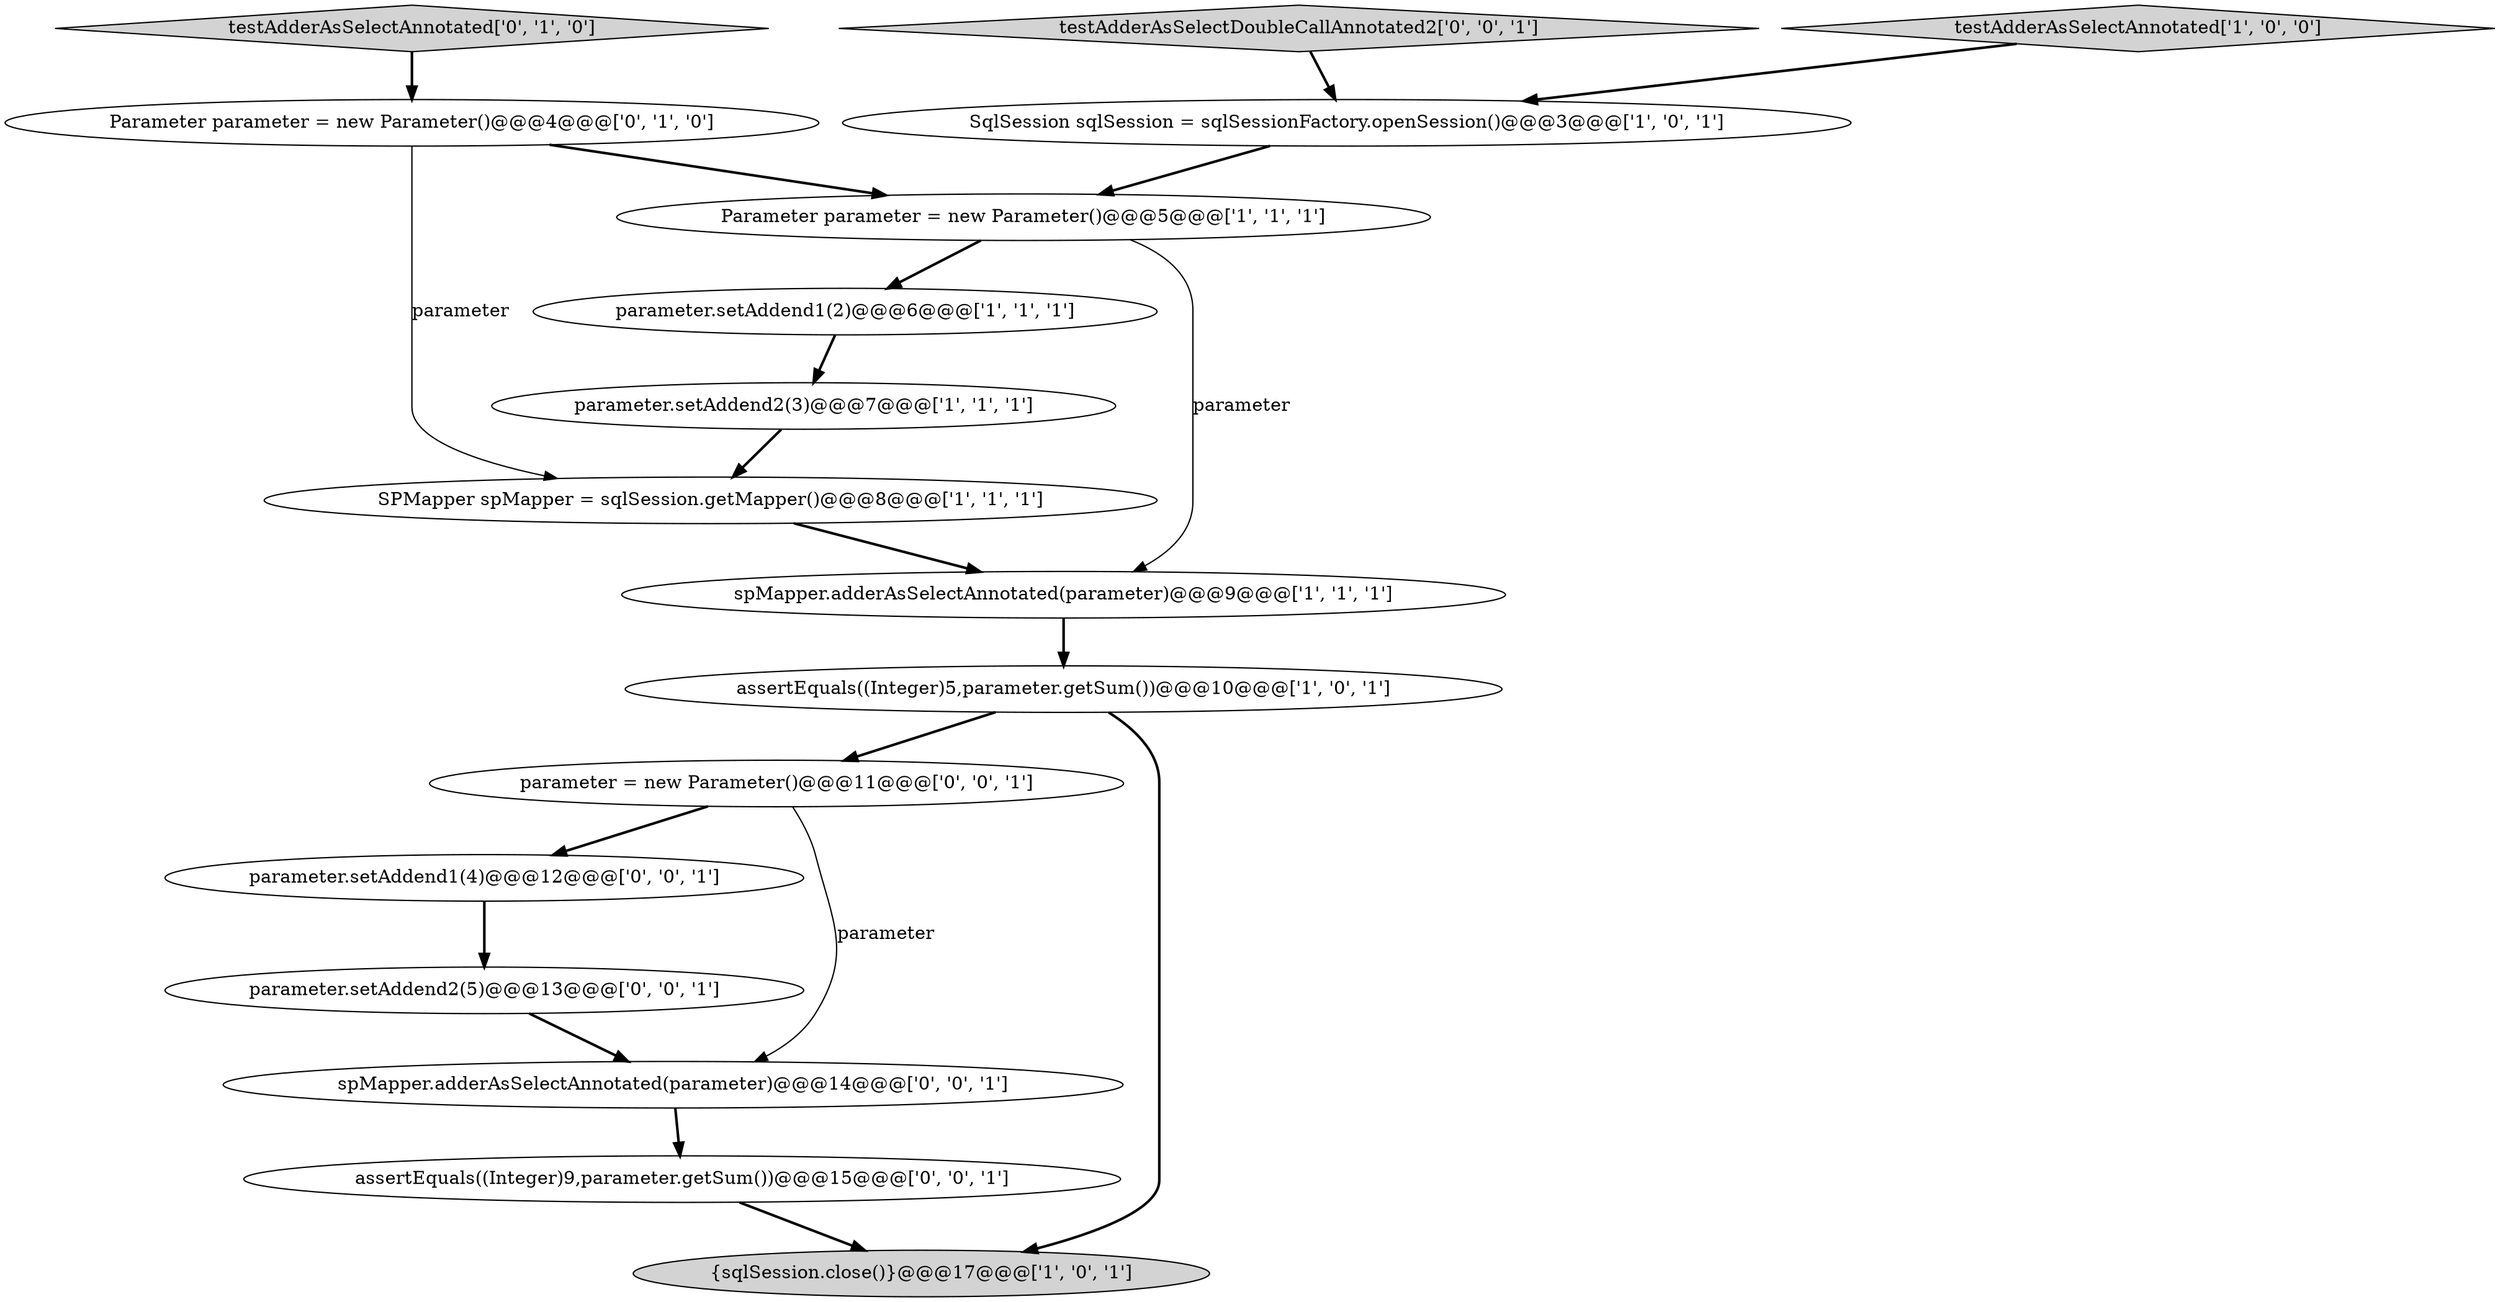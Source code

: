 digraph {
3 [style = filled, label = "parameter.setAddend1(2)@@@6@@@['1', '1', '1']", fillcolor = white, shape = ellipse image = "AAA0AAABBB1BBB"];
14 [style = filled, label = "parameter = new Parameter()@@@11@@@['0', '0', '1']", fillcolor = white, shape = ellipse image = "AAA0AAABBB3BBB"];
0 [style = filled, label = "parameter.setAddend2(3)@@@7@@@['1', '1', '1']", fillcolor = white, shape = ellipse image = "AAA0AAABBB1BBB"];
10 [style = filled, label = "Parameter parameter = new Parameter()@@@4@@@['0', '1', '0']", fillcolor = white, shape = ellipse image = "AAA0AAABBB2BBB"];
4 [style = filled, label = "assertEquals((Integer)5,parameter.getSum())@@@10@@@['1', '0', '1']", fillcolor = white, shape = ellipse image = "AAA0AAABBB1BBB"];
2 [style = filled, label = "SqlSession sqlSession = sqlSessionFactory.openSession()@@@3@@@['1', '0', '1']", fillcolor = white, shape = ellipse image = "AAA0AAABBB1BBB"];
5 [style = filled, label = "{sqlSession.close()}@@@17@@@['1', '0', '1']", fillcolor = lightgray, shape = ellipse image = "AAA0AAABBB1BBB"];
11 [style = filled, label = "parameter.setAddend2(5)@@@13@@@['0', '0', '1']", fillcolor = white, shape = ellipse image = "AAA0AAABBB3BBB"];
15 [style = filled, label = "testAdderAsSelectDoubleCallAnnotated2['0', '0', '1']", fillcolor = lightgray, shape = diamond image = "AAA0AAABBB3BBB"];
16 [style = filled, label = "parameter.setAddend1(4)@@@12@@@['0', '0', '1']", fillcolor = white, shape = ellipse image = "AAA0AAABBB3BBB"];
13 [style = filled, label = "assertEquals((Integer)9,parameter.getSum())@@@15@@@['0', '0', '1']", fillcolor = white, shape = ellipse image = "AAA0AAABBB3BBB"];
1 [style = filled, label = "SPMapper spMapper = sqlSession.getMapper()@@@8@@@['1', '1', '1']", fillcolor = white, shape = ellipse image = "AAA0AAABBB1BBB"];
7 [style = filled, label = "Parameter parameter = new Parameter()@@@5@@@['1', '1', '1']", fillcolor = white, shape = ellipse image = "AAA0AAABBB1BBB"];
12 [style = filled, label = "spMapper.adderAsSelectAnnotated(parameter)@@@14@@@['0', '0', '1']", fillcolor = white, shape = ellipse image = "AAA0AAABBB3BBB"];
6 [style = filled, label = "spMapper.adderAsSelectAnnotated(parameter)@@@9@@@['1', '1', '1']", fillcolor = white, shape = ellipse image = "AAA0AAABBB1BBB"];
9 [style = filled, label = "testAdderAsSelectAnnotated['0', '1', '0']", fillcolor = lightgray, shape = diamond image = "AAA0AAABBB2BBB"];
8 [style = filled, label = "testAdderAsSelectAnnotated['1', '0', '0']", fillcolor = lightgray, shape = diamond image = "AAA0AAABBB1BBB"];
14->16 [style = bold, label=""];
7->6 [style = solid, label="parameter"];
12->13 [style = bold, label=""];
6->4 [style = bold, label=""];
10->1 [style = solid, label="parameter"];
4->14 [style = bold, label=""];
11->12 [style = bold, label=""];
1->6 [style = bold, label=""];
15->2 [style = bold, label=""];
2->7 [style = bold, label=""];
16->11 [style = bold, label=""];
9->10 [style = bold, label=""];
8->2 [style = bold, label=""];
4->5 [style = bold, label=""];
0->1 [style = bold, label=""];
10->7 [style = bold, label=""];
7->3 [style = bold, label=""];
3->0 [style = bold, label=""];
14->12 [style = solid, label="parameter"];
13->5 [style = bold, label=""];
}
